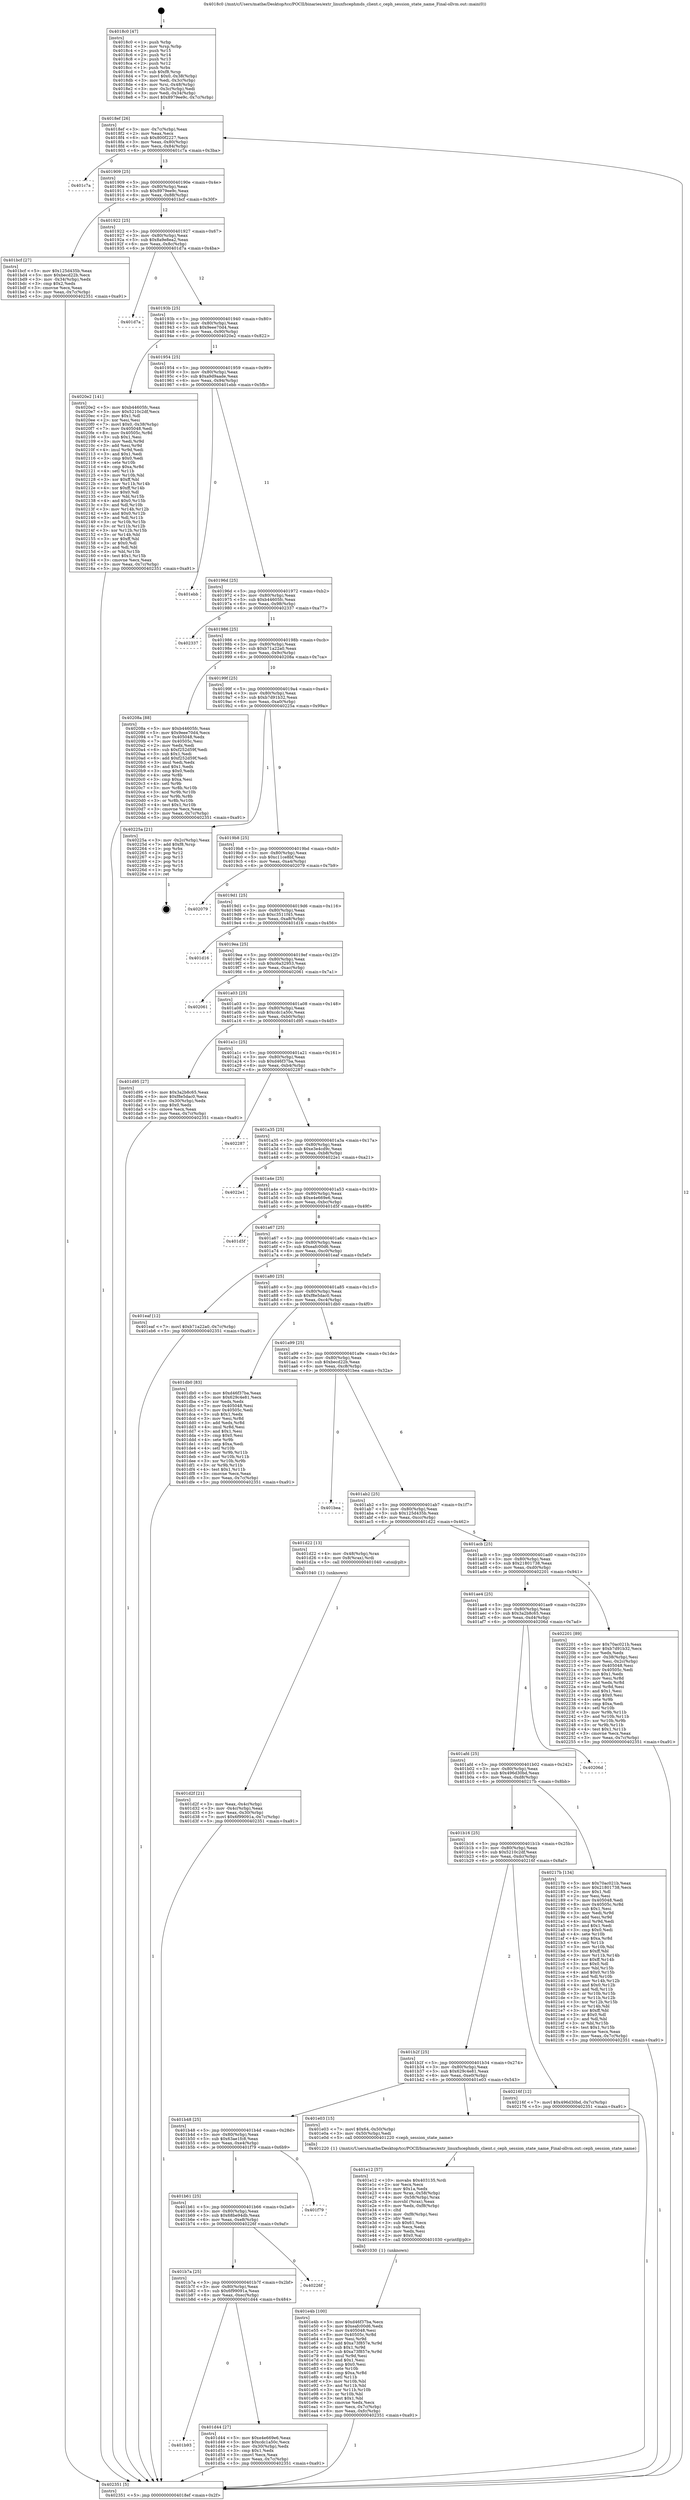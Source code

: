digraph "0x4018c0" {
  label = "0x4018c0 (/mnt/c/Users/mathe/Desktop/tcc/POCII/binaries/extr_linuxfscephmds_client.c_ceph_session_state_name_Final-ollvm.out::main(0))"
  labelloc = "t"
  node[shape=record]

  Entry [label="",width=0.3,height=0.3,shape=circle,fillcolor=black,style=filled]
  "0x4018ef" [label="{
     0x4018ef [26]\l
     | [instrs]\l
     &nbsp;&nbsp;0x4018ef \<+3\>: mov -0x7c(%rbp),%eax\l
     &nbsp;&nbsp;0x4018f2 \<+2\>: mov %eax,%ecx\l
     &nbsp;&nbsp;0x4018f4 \<+6\>: sub $0x800f2227,%ecx\l
     &nbsp;&nbsp;0x4018fa \<+3\>: mov %eax,-0x80(%rbp)\l
     &nbsp;&nbsp;0x4018fd \<+6\>: mov %ecx,-0x84(%rbp)\l
     &nbsp;&nbsp;0x401903 \<+6\>: je 0000000000401c7a \<main+0x3ba\>\l
  }"]
  "0x401c7a" [label="{
     0x401c7a\l
  }", style=dashed]
  "0x401909" [label="{
     0x401909 [25]\l
     | [instrs]\l
     &nbsp;&nbsp;0x401909 \<+5\>: jmp 000000000040190e \<main+0x4e\>\l
     &nbsp;&nbsp;0x40190e \<+3\>: mov -0x80(%rbp),%eax\l
     &nbsp;&nbsp;0x401911 \<+5\>: sub $0x8979ee9c,%eax\l
     &nbsp;&nbsp;0x401916 \<+6\>: mov %eax,-0x88(%rbp)\l
     &nbsp;&nbsp;0x40191c \<+6\>: je 0000000000401bcf \<main+0x30f\>\l
  }"]
  Exit [label="",width=0.3,height=0.3,shape=circle,fillcolor=black,style=filled,peripheries=2]
  "0x401bcf" [label="{
     0x401bcf [27]\l
     | [instrs]\l
     &nbsp;&nbsp;0x401bcf \<+5\>: mov $0x125d435b,%eax\l
     &nbsp;&nbsp;0x401bd4 \<+5\>: mov $0xbecd22b,%ecx\l
     &nbsp;&nbsp;0x401bd9 \<+3\>: mov -0x34(%rbp),%edx\l
     &nbsp;&nbsp;0x401bdc \<+3\>: cmp $0x2,%edx\l
     &nbsp;&nbsp;0x401bdf \<+3\>: cmovne %ecx,%eax\l
     &nbsp;&nbsp;0x401be2 \<+3\>: mov %eax,-0x7c(%rbp)\l
     &nbsp;&nbsp;0x401be5 \<+5\>: jmp 0000000000402351 \<main+0xa91\>\l
  }"]
  "0x401922" [label="{
     0x401922 [25]\l
     | [instrs]\l
     &nbsp;&nbsp;0x401922 \<+5\>: jmp 0000000000401927 \<main+0x67\>\l
     &nbsp;&nbsp;0x401927 \<+3\>: mov -0x80(%rbp),%eax\l
     &nbsp;&nbsp;0x40192a \<+5\>: sub $0x8a9e8ea2,%eax\l
     &nbsp;&nbsp;0x40192f \<+6\>: mov %eax,-0x8c(%rbp)\l
     &nbsp;&nbsp;0x401935 \<+6\>: je 0000000000401d7a \<main+0x4ba\>\l
  }"]
  "0x402351" [label="{
     0x402351 [5]\l
     | [instrs]\l
     &nbsp;&nbsp;0x402351 \<+5\>: jmp 00000000004018ef \<main+0x2f\>\l
  }"]
  "0x4018c0" [label="{
     0x4018c0 [47]\l
     | [instrs]\l
     &nbsp;&nbsp;0x4018c0 \<+1\>: push %rbp\l
     &nbsp;&nbsp;0x4018c1 \<+3\>: mov %rsp,%rbp\l
     &nbsp;&nbsp;0x4018c4 \<+2\>: push %r15\l
     &nbsp;&nbsp;0x4018c6 \<+2\>: push %r14\l
     &nbsp;&nbsp;0x4018c8 \<+2\>: push %r13\l
     &nbsp;&nbsp;0x4018ca \<+2\>: push %r12\l
     &nbsp;&nbsp;0x4018cc \<+1\>: push %rbx\l
     &nbsp;&nbsp;0x4018cd \<+7\>: sub $0xf8,%rsp\l
     &nbsp;&nbsp;0x4018d4 \<+7\>: movl $0x0,-0x38(%rbp)\l
     &nbsp;&nbsp;0x4018db \<+3\>: mov %edi,-0x3c(%rbp)\l
     &nbsp;&nbsp;0x4018de \<+4\>: mov %rsi,-0x48(%rbp)\l
     &nbsp;&nbsp;0x4018e2 \<+3\>: mov -0x3c(%rbp),%edi\l
     &nbsp;&nbsp;0x4018e5 \<+3\>: mov %edi,-0x34(%rbp)\l
     &nbsp;&nbsp;0x4018e8 \<+7\>: movl $0x8979ee9c,-0x7c(%rbp)\l
  }"]
  "0x401e4b" [label="{
     0x401e4b [100]\l
     | [instrs]\l
     &nbsp;&nbsp;0x401e4b \<+5\>: mov $0xd46f37ba,%ecx\l
     &nbsp;&nbsp;0x401e50 \<+5\>: mov $0xeafc00d6,%edx\l
     &nbsp;&nbsp;0x401e55 \<+7\>: mov 0x405048,%esi\l
     &nbsp;&nbsp;0x401e5c \<+8\>: mov 0x40505c,%r8d\l
     &nbsp;&nbsp;0x401e64 \<+3\>: mov %esi,%r9d\l
     &nbsp;&nbsp;0x401e67 \<+7\>: add $0xa73f857e,%r9d\l
     &nbsp;&nbsp;0x401e6e \<+4\>: sub $0x1,%r9d\l
     &nbsp;&nbsp;0x401e72 \<+7\>: sub $0xa73f857e,%r9d\l
     &nbsp;&nbsp;0x401e79 \<+4\>: imul %r9d,%esi\l
     &nbsp;&nbsp;0x401e7d \<+3\>: and $0x1,%esi\l
     &nbsp;&nbsp;0x401e80 \<+3\>: cmp $0x0,%esi\l
     &nbsp;&nbsp;0x401e83 \<+4\>: sete %r10b\l
     &nbsp;&nbsp;0x401e87 \<+4\>: cmp $0xa,%r8d\l
     &nbsp;&nbsp;0x401e8b \<+4\>: setl %r11b\l
     &nbsp;&nbsp;0x401e8f \<+3\>: mov %r10b,%bl\l
     &nbsp;&nbsp;0x401e92 \<+3\>: and %r11b,%bl\l
     &nbsp;&nbsp;0x401e95 \<+3\>: xor %r11b,%r10b\l
     &nbsp;&nbsp;0x401e98 \<+3\>: or %r10b,%bl\l
     &nbsp;&nbsp;0x401e9b \<+3\>: test $0x1,%bl\l
     &nbsp;&nbsp;0x401e9e \<+3\>: cmovne %edx,%ecx\l
     &nbsp;&nbsp;0x401ea1 \<+3\>: mov %ecx,-0x7c(%rbp)\l
     &nbsp;&nbsp;0x401ea4 \<+6\>: mov %eax,-0xfc(%rbp)\l
     &nbsp;&nbsp;0x401eaa \<+5\>: jmp 0000000000402351 \<main+0xa91\>\l
  }"]
  "0x401d7a" [label="{
     0x401d7a\l
  }", style=dashed]
  "0x40193b" [label="{
     0x40193b [25]\l
     | [instrs]\l
     &nbsp;&nbsp;0x40193b \<+5\>: jmp 0000000000401940 \<main+0x80\>\l
     &nbsp;&nbsp;0x401940 \<+3\>: mov -0x80(%rbp),%eax\l
     &nbsp;&nbsp;0x401943 \<+5\>: sub $0x9eee70d4,%eax\l
     &nbsp;&nbsp;0x401948 \<+6\>: mov %eax,-0x90(%rbp)\l
     &nbsp;&nbsp;0x40194e \<+6\>: je 00000000004020e2 \<main+0x822\>\l
  }"]
  "0x401e12" [label="{
     0x401e12 [57]\l
     | [instrs]\l
     &nbsp;&nbsp;0x401e12 \<+10\>: movabs $0x403135,%rdi\l
     &nbsp;&nbsp;0x401e1c \<+2\>: xor %ecx,%ecx\l
     &nbsp;&nbsp;0x401e1e \<+5\>: mov $0x1a,%edx\l
     &nbsp;&nbsp;0x401e23 \<+4\>: mov %rax,-0x58(%rbp)\l
     &nbsp;&nbsp;0x401e27 \<+4\>: mov -0x58(%rbp),%rax\l
     &nbsp;&nbsp;0x401e2b \<+3\>: movsbl (%rax),%eax\l
     &nbsp;&nbsp;0x401e2e \<+6\>: mov %edx,-0xf8(%rbp)\l
     &nbsp;&nbsp;0x401e34 \<+1\>: cltd\l
     &nbsp;&nbsp;0x401e35 \<+6\>: mov -0xf8(%rbp),%esi\l
     &nbsp;&nbsp;0x401e3b \<+2\>: idiv %esi\l
     &nbsp;&nbsp;0x401e3d \<+3\>: sub $0x61,%ecx\l
     &nbsp;&nbsp;0x401e40 \<+2\>: sub %ecx,%edx\l
     &nbsp;&nbsp;0x401e42 \<+2\>: mov %edx,%esi\l
     &nbsp;&nbsp;0x401e44 \<+2\>: mov $0x0,%al\l
     &nbsp;&nbsp;0x401e46 \<+5\>: call 0000000000401030 \<printf@plt\>\l
     | [calls]\l
     &nbsp;&nbsp;0x401030 \{1\} (unknown)\l
  }"]
  "0x4020e2" [label="{
     0x4020e2 [141]\l
     | [instrs]\l
     &nbsp;&nbsp;0x4020e2 \<+5\>: mov $0xb44605fc,%eax\l
     &nbsp;&nbsp;0x4020e7 \<+5\>: mov $0x5210c2df,%ecx\l
     &nbsp;&nbsp;0x4020ec \<+2\>: mov $0x1,%dl\l
     &nbsp;&nbsp;0x4020ee \<+2\>: xor %esi,%esi\l
     &nbsp;&nbsp;0x4020f0 \<+7\>: movl $0x0,-0x38(%rbp)\l
     &nbsp;&nbsp;0x4020f7 \<+7\>: mov 0x405048,%edi\l
     &nbsp;&nbsp;0x4020fe \<+8\>: mov 0x40505c,%r8d\l
     &nbsp;&nbsp;0x402106 \<+3\>: sub $0x1,%esi\l
     &nbsp;&nbsp;0x402109 \<+3\>: mov %edi,%r9d\l
     &nbsp;&nbsp;0x40210c \<+3\>: add %esi,%r9d\l
     &nbsp;&nbsp;0x40210f \<+4\>: imul %r9d,%edi\l
     &nbsp;&nbsp;0x402113 \<+3\>: and $0x1,%edi\l
     &nbsp;&nbsp;0x402116 \<+3\>: cmp $0x0,%edi\l
     &nbsp;&nbsp;0x402119 \<+4\>: sete %r10b\l
     &nbsp;&nbsp;0x40211d \<+4\>: cmp $0xa,%r8d\l
     &nbsp;&nbsp;0x402121 \<+4\>: setl %r11b\l
     &nbsp;&nbsp;0x402125 \<+3\>: mov %r10b,%bl\l
     &nbsp;&nbsp;0x402128 \<+3\>: xor $0xff,%bl\l
     &nbsp;&nbsp;0x40212b \<+3\>: mov %r11b,%r14b\l
     &nbsp;&nbsp;0x40212e \<+4\>: xor $0xff,%r14b\l
     &nbsp;&nbsp;0x402132 \<+3\>: xor $0x0,%dl\l
     &nbsp;&nbsp;0x402135 \<+3\>: mov %bl,%r15b\l
     &nbsp;&nbsp;0x402138 \<+4\>: and $0x0,%r15b\l
     &nbsp;&nbsp;0x40213c \<+3\>: and %dl,%r10b\l
     &nbsp;&nbsp;0x40213f \<+3\>: mov %r14b,%r12b\l
     &nbsp;&nbsp;0x402142 \<+4\>: and $0x0,%r12b\l
     &nbsp;&nbsp;0x402146 \<+3\>: and %dl,%r11b\l
     &nbsp;&nbsp;0x402149 \<+3\>: or %r10b,%r15b\l
     &nbsp;&nbsp;0x40214c \<+3\>: or %r11b,%r12b\l
     &nbsp;&nbsp;0x40214f \<+3\>: xor %r12b,%r15b\l
     &nbsp;&nbsp;0x402152 \<+3\>: or %r14b,%bl\l
     &nbsp;&nbsp;0x402155 \<+3\>: xor $0xff,%bl\l
     &nbsp;&nbsp;0x402158 \<+3\>: or $0x0,%dl\l
     &nbsp;&nbsp;0x40215b \<+2\>: and %dl,%bl\l
     &nbsp;&nbsp;0x40215d \<+3\>: or %bl,%r15b\l
     &nbsp;&nbsp;0x402160 \<+4\>: test $0x1,%r15b\l
     &nbsp;&nbsp;0x402164 \<+3\>: cmovne %ecx,%eax\l
     &nbsp;&nbsp;0x402167 \<+3\>: mov %eax,-0x7c(%rbp)\l
     &nbsp;&nbsp;0x40216a \<+5\>: jmp 0000000000402351 \<main+0xa91\>\l
  }"]
  "0x401954" [label="{
     0x401954 [25]\l
     | [instrs]\l
     &nbsp;&nbsp;0x401954 \<+5\>: jmp 0000000000401959 \<main+0x99\>\l
     &nbsp;&nbsp;0x401959 \<+3\>: mov -0x80(%rbp),%eax\l
     &nbsp;&nbsp;0x40195c \<+5\>: sub $0xa9d9aade,%eax\l
     &nbsp;&nbsp;0x401961 \<+6\>: mov %eax,-0x94(%rbp)\l
     &nbsp;&nbsp;0x401967 \<+6\>: je 0000000000401ebb \<main+0x5fb\>\l
  }"]
  "0x401b93" [label="{
     0x401b93\l
  }", style=dashed]
  "0x401ebb" [label="{
     0x401ebb\l
  }", style=dashed]
  "0x40196d" [label="{
     0x40196d [25]\l
     | [instrs]\l
     &nbsp;&nbsp;0x40196d \<+5\>: jmp 0000000000401972 \<main+0xb2\>\l
     &nbsp;&nbsp;0x401972 \<+3\>: mov -0x80(%rbp),%eax\l
     &nbsp;&nbsp;0x401975 \<+5\>: sub $0xb44605fc,%eax\l
     &nbsp;&nbsp;0x40197a \<+6\>: mov %eax,-0x98(%rbp)\l
     &nbsp;&nbsp;0x401980 \<+6\>: je 0000000000402337 \<main+0xa77\>\l
  }"]
  "0x401d44" [label="{
     0x401d44 [27]\l
     | [instrs]\l
     &nbsp;&nbsp;0x401d44 \<+5\>: mov $0xe4e669e6,%eax\l
     &nbsp;&nbsp;0x401d49 \<+5\>: mov $0xcdc1a50c,%ecx\l
     &nbsp;&nbsp;0x401d4e \<+3\>: mov -0x30(%rbp),%edx\l
     &nbsp;&nbsp;0x401d51 \<+3\>: cmp $0x1,%edx\l
     &nbsp;&nbsp;0x401d54 \<+3\>: cmovl %ecx,%eax\l
     &nbsp;&nbsp;0x401d57 \<+3\>: mov %eax,-0x7c(%rbp)\l
     &nbsp;&nbsp;0x401d5a \<+5\>: jmp 0000000000402351 \<main+0xa91\>\l
  }"]
  "0x402337" [label="{
     0x402337\l
  }", style=dashed]
  "0x401986" [label="{
     0x401986 [25]\l
     | [instrs]\l
     &nbsp;&nbsp;0x401986 \<+5\>: jmp 000000000040198b \<main+0xcb\>\l
     &nbsp;&nbsp;0x40198b \<+3\>: mov -0x80(%rbp),%eax\l
     &nbsp;&nbsp;0x40198e \<+5\>: sub $0xb71a22a0,%eax\l
     &nbsp;&nbsp;0x401993 \<+6\>: mov %eax,-0x9c(%rbp)\l
     &nbsp;&nbsp;0x401999 \<+6\>: je 000000000040208a \<main+0x7ca\>\l
  }"]
  "0x401b7a" [label="{
     0x401b7a [25]\l
     | [instrs]\l
     &nbsp;&nbsp;0x401b7a \<+5\>: jmp 0000000000401b7f \<main+0x2bf\>\l
     &nbsp;&nbsp;0x401b7f \<+3\>: mov -0x80(%rbp),%eax\l
     &nbsp;&nbsp;0x401b82 \<+5\>: sub $0x6f99091a,%eax\l
     &nbsp;&nbsp;0x401b87 \<+6\>: mov %eax,-0xec(%rbp)\l
     &nbsp;&nbsp;0x401b8d \<+6\>: je 0000000000401d44 \<main+0x484\>\l
  }"]
  "0x40208a" [label="{
     0x40208a [88]\l
     | [instrs]\l
     &nbsp;&nbsp;0x40208a \<+5\>: mov $0xb44605fc,%eax\l
     &nbsp;&nbsp;0x40208f \<+5\>: mov $0x9eee70d4,%ecx\l
     &nbsp;&nbsp;0x402094 \<+7\>: mov 0x405048,%edx\l
     &nbsp;&nbsp;0x40209b \<+7\>: mov 0x40505c,%esi\l
     &nbsp;&nbsp;0x4020a2 \<+2\>: mov %edx,%edi\l
     &nbsp;&nbsp;0x4020a4 \<+6\>: sub $0xf252d59f,%edi\l
     &nbsp;&nbsp;0x4020aa \<+3\>: sub $0x1,%edi\l
     &nbsp;&nbsp;0x4020ad \<+6\>: add $0xf252d59f,%edi\l
     &nbsp;&nbsp;0x4020b3 \<+3\>: imul %edi,%edx\l
     &nbsp;&nbsp;0x4020b6 \<+3\>: and $0x1,%edx\l
     &nbsp;&nbsp;0x4020b9 \<+3\>: cmp $0x0,%edx\l
     &nbsp;&nbsp;0x4020bc \<+4\>: sete %r8b\l
     &nbsp;&nbsp;0x4020c0 \<+3\>: cmp $0xa,%esi\l
     &nbsp;&nbsp;0x4020c3 \<+4\>: setl %r9b\l
     &nbsp;&nbsp;0x4020c7 \<+3\>: mov %r8b,%r10b\l
     &nbsp;&nbsp;0x4020ca \<+3\>: and %r9b,%r10b\l
     &nbsp;&nbsp;0x4020cd \<+3\>: xor %r9b,%r8b\l
     &nbsp;&nbsp;0x4020d0 \<+3\>: or %r8b,%r10b\l
     &nbsp;&nbsp;0x4020d3 \<+4\>: test $0x1,%r10b\l
     &nbsp;&nbsp;0x4020d7 \<+3\>: cmovne %ecx,%eax\l
     &nbsp;&nbsp;0x4020da \<+3\>: mov %eax,-0x7c(%rbp)\l
     &nbsp;&nbsp;0x4020dd \<+5\>: jmp 0000000000402351 \<main+0xa91\>\l
  }"]
  "0x40199f" [label="{
     0x40199f [25]\l
     | [instrs]\l
     &nbsp;&nbsp;0x40199f \<+5\>: jmp 00000000004019a4 \<main+0xe4\>\l
     &nbsp;&nbsp;0x4019a4 \<+3\>: mov -0x80(%rbp),%eax\l
     &nbsp;&nbsp;0x4019a7 \<+5\>: sub $0xb7d91b32,%eax\l
     &nbsp;&nbsp;0x4019ac \<+6\>: mov %eax,-0xa0(%rbp)\l
     &nbsp;&nbsp;0x4019b2 \<+6\>: je 000000000040225a \<main+0x99a\>\l
  }"]
  "0x40226f" [label="{
     0x40226f\l
  }", style=dashed]
  "0x40225a" [label="{
     0x40225a [21]\l
     | [instrs]\l
     &nbsp;&nbsp;0x40225a \<+3\>: mov -0x2c(%rbp),%eax\l
     &nbsp;&nbsp;0x40225d \<+7\>: add $0xf8,%rsp\l
     &nbsp;&nbsp;0x402264 \<+1\>: pop %rbx\l
     &nbsp;&nbsp;0x402265 \<+2\>: pop %r12\l
     &nbsp;&nbsp;0x402267 \<+2\>: pop %r13\l
     &nbsp;&nbsp;0x402269 \<+2\>: pop %r14\l
     &nbsp;&nbsp;0x40226b \<+2\>: pop %r15\l
     &nbsp;&nbsp;0x40226d \<+1\>: pop %rbp\l
     &nbsp;&nbsp;0x40226e \<+1\>: ret\l
  }"]
  "0x4019b8" [label="{
     0x4019b8 [25]\l
     | [instrs]\l
     &nbsp;&nbsp;0x4019b8 \<+5\>: jmp 00000000004019bd \<main+0xfd\>\l
     &nbsp;&nbsp;0x4019bd \<+3\>: mov -0x80(%rbp),%eax\l
     &nbsp;&nbsp;0x4019c0 \<+5\>: sub $0xc11ce8bf,%eax\l
     &nbsp;&nbsp;0x4019c5 \<+6\>: mov %eax,-0xa4(%rbp)\l
     &nbsp;&nbsp;0x4019cb \<+6\>: je 0000000000402079 \<main+0x7b9\>\l
  }"]
  "0x401b61" [label="{
     0x401b61 [25]\l
     | [instrs]\l
     &nbsp;&nbsp;0x401b61 \<+5\>: jmp 0000000000401b66 \<main+0x2a6\>\l
     &nbsp;&nbsp;0x401b66 \<+3\>: mov -0x80(%rbp),%eax\l
     &nbsp;&nbsp;0x401b69 \<+5\>: sub $0x68be94db,%eax\l
     &nbsp;&nbsp;0x401b6e \<+6\>: mov %eax,-0xe8(%rbp)\l
     &nbsp;&nbsp;0x401b74 \<+6\>: je 000000000040226f \<main+0x9af\>\l
  }"]
  "0x402079" [label="{
     0x402079\l
  }", style=dashed]
  "0x4019d1" [label="{
     0x4019d1 [25]\l
     | [instrs]\l
     &nbsp;&nbsp;0x4019d1 \<+5\>: jmp 00000000004019d6 \<main+0x116\>\l
     &nbsp;&nbsp;0x4019d6 \<+3\>: mov -0x80(%rbp),%eax\l
     &nbsp;&nbsp;0x4019d9 \<+5\>: sub $0xc3511f45,%eax\l
     &nbsp;&nbsp;0x4019de \<+6\>: mov %eax,-0xa8(%rbp)\l
     &nbsp;&nbsp;0x4019e4 \<+6\>: je 0000000000401d16 \<main+0x456\>\l
  }"]
  "0x401f79" [label="{
     0x401f79\l
  }", style=dashed]
  "0x401d16" [label="{
     0x401d16\l
  }", style=dashed]
  "0x4019ea" [label="{
     0x4019ea [25]\l
     | [instrs]\l
     &nbsp;&nbsp;0x4019ea \<+5\>: jmp 00000000004019ef \<main+0x12f\>\l
     &nbsp;&nbsp;0x4019ef \<+3\>: mov -0x80(%rbp),%eax\l
     &nbsp;&nbsp;0x4019f2 \<+5\>: sub $0xc6a32953,%eax\l
     &nbsp;&nbsp;0x4019f7 \<+6\>: mov %eax,-0xac(%rbp)\l
     &nbsp;&nbsp;0x4019fd \<+6\>: je 0000000000402061 \<main+0x7a1\>\l
  }"]
  "0x401b48" [label="{
     0x401b48 [25]\l
     | [instrs]\l
     &nbsp;&nbsp;0x401b48 \<+5\>: jmp 0000000000401b4d \<main+0x28d\>\l
     &nbsp;&nbsp;0x401b4d \<+3\>: mov -0x80(%rbp),%eax\l
     &nbsp;&nbsp;0x401b50 \<+5\>: sub $0x63ae1fc8,%eax\l
     &nbsp;&nbsp;0x401b55 \<+6\>: mov %eax,-0xe4(%rbp)\l
     &nbsp;&nbsp;0x401b5b \<+6\>: je 0000000000401f79 \<main+0x6b9\>\l
  }"]
  "0x402061" [label="{
     0x402061\l
  }", style=dashed]
  "0x401a03" [label="{
     0x401a03 [25]\l
     | [instrs]\l
     &nbsp;&nbsp;0x401a03 \<+5\>: jmp 0000000000401a08 \<main+0x148\>\l
     &nbsp;&nbsp;0x401a08 \<+3\>: mov -0x80(%rbp),%eax\l
     &nbsp;&nbsp;0x401a0b \<+5\>: sub $0xcdc1a50c,%eax\l
     &nbsp;&nbsp;0x401a10 \<+6\>: mov %eax,-0xb0(%rbp)\l
     &nbsp;&nbsp;0x401a16 \<+6\>: je 0000000000401d95 \<main+0x4d5\>\l
  }"]
  "0x401e03" [label="{
     0x401e03 [15]\l
     | [instrs]\l
     &nbsp;&nbsp;0x401e03 \<+7\>: movl $0x64,-0x50(%rbp)\l
     &nbsp;&nbsp;0x401e0a \<+3\>: mov -0x50(%rbp),%edi\l
     &nbsp;&nbsp;0x401e0d \<+5\>: call 0000000000401220 \<ceph_session_state_name\>\l
     | [calls]\l
     &nbsp;&nbsp;0x401220 \{1\} (/mnt/c/Users/mathe/Desktop/tcc/POCII/binaries/extr_linuxfscephmds_client.c_ceph_session_state_name_Final-ollvm.out::ceph_session_state_name)\l
  }"]
  "0x401d95" [label="{
     0x401d95 [27]\l
     | [instrs]\l
     &nbsp;&nbsp;0x401d95 \<+5\>: mov $0x3a2b8c65,%eax\l
     &nbsp;&nbsp;0x401d9a \<+5\>: mov $0xf8e5dac0,%ecx\l
     &nbsp;&nbsp;0x401d9f \<+3\>: mov -0x30(%rbp),%edx\l
     &nbsp;&nbsp;0x401da2 \<+3\>: cmp $0x0,%edx\l
     &nbsp;&nbsp;0x401da5 \<+3\>: cmove %ecx,%eax\l
     &nbsp;&nbsp;0x401da8 \<+3\>: mov %eax,-0x7c(%rbp)\l
     &nbsp;&nbsp;0x401dab \<+5\>: jmp 0000000000402351 \<main+0xa91\>\l
  }"]
  "0x401a1c" [label="{
     0x401a1c [25]\l
     | [instrs]\l
     &nbsp;&nbsp;0x401a1c \<+5\>: jmp 0000000000401a21 \<main+0x161\>\l
     &nbsp;&nbsp;0x401a21 \<+3\>: mov -0x80(%rbp),%eax\l
     &nbsp;&nbsp;0x401a24 \<+5\>: sub $0xd46f37ba,%eax\l
     &nbsp;&nbsp;0x401a29 \<+6\>: mov %eax,-0xb4(%rbp)\l
     &nbsp;&nbsp;0x401a2f \<+6\>: je 0000000000402287 \<main+0x9c7\>\l
  }"]
  "0x401b2f" [label="{
     0x401b2f [25]\l
     | [instrs]\l
     &nbsp;&nbsp;0x401b2f \<+5\>: jmp 0000000000401b34 \<main+0x274\>\l
     &nbsp;&nbsp;0x401b34 \<+3\>: mov -0x80(%rbp),%eax\l
     &nbsp;&nbsp;0x401b37 \<+5\>: sub $0x629c4e81,%eax\l
     &nbsp;&nbsp;0x401b3c \<+6\>: mov %eax,-0xe0(%rbp)\l
     &nbsp;&nbsp;0x401b42 \<+6\>: je 0000000000401e03 \<main+0x543\>\l
  }"]
  "0x402287" [label="{
     0x402287\l
  }", style=dashed]
  "0x401a35" [label="{
     0x401a35 [25]\l
     | [instrs]\l
     &nbsp;&nbsp;0x401a35 \<+5\>: jmp 0000000000401a3a \<main+0x17a\>\l
     &nbsp;&nbsp;0x401a3a \<+3\>: mov -0x80(%rbp),%eax\l
     &nbsp;&nbsp;0x401a3d \<+5\>: sub $0xe3e4cd9c,%eax\l
     &nbsp;&nbsp;0x401a42 \<+6\>: mov %eax,-0xb8(%rbp)\l
     &nbsp;&nbsp;0x401a48 \<+6\>: je 00000000004022e1 \<main+0xa21\>\l
  }"]
  "0x40216f" [label="{
     0x40216f [12]\l
     | [instrs]\l
     &nbsp;&nbsp;0x40216f \<+7\>: movl $0x496d30bd,-0x7c(%rbp)\l
     &nbsp;&nbsp;0x402176 \<+5\>: jmp 0000000000402351 \<main+0xa91\>\l
  }"]
  "0x4022e1" [label="{
     0x4022e1\l
  }", style=dashed]
  "0x401a4e" [label="{
     0x401a4e [25]\l
     | [instrs]\l
     &nbsp;&nbsp;0x401a4e \<+5\>: jmp 0000000000401a53 \<main+0x193\>\l
     &nbsp;&nbsp;0x401a53 \<+3\>: mov -0x80(%rbp),%eax\l
     &nbsp;&nbsp;0x401a56 \<+5\>: sub $0xe4e669e6,%eax\l
     &nbsp;&nbsp;0x401a5b \<+6\>: mov %eax,-0xbc(%rbp)\l
     &nbsp;&nbsp;0x401a61 \<+6\>: je 0000000000401d5f \<main+0x49f\>\l
  }"]
  "0x401b16" [label="{
     0x401b16 [25]\l
     | [instrs]\l
     &nbsp;&nbsp;0x401b16 \<+5\>: jmp 0000000000401b1b \<main+0x25b\>\l
     &nbsp;&nbsp;0x401b1b \<+3\>: mov -0x80(%rbp),%eax\l
     &nbsp;&nbsp;0x401b1e \<+5\>: sub $0x5210c2df,%eax\l
     &nbsp;&nbsp;0x401b23 \<+6\>: mov %eax,-0xdc(%rbp)\l
     &nbsp;&nbsp;0x401b29 \<+6\>: je 000000000040216f \<main+0x8af\>\l
  }"]
  "0x401d5f" [label="{
     0x401d5f\l
  }", style=dashed]
  "0x401a67" [label="{
     0x401a67 [25]\l
     | [instrs]\l
     &nbsp;&nbsp;0x401a67 \<+5\>: jmp 0000000000401a6c \<main+0x1ac\>\l
     &nbsp;&nbsp;0x401a6c \<+3\>: mov -0x80(%rbp),%eax\l
     &nbsp;&nbsp;0x401a6f \<+5\>: sub $0xeafc00d6,%eax\l
     &nbsp;&nbsp;0x401a74 \<+6\>: mov %eax,-0xc0(%rbp)\l
     &nbsp;&nbsp;0x401a7a \<+6\>: je 0000000000401eaf \<main+0x5ef\>\l
  }"]
  "0x40217b" [label="{
     0x40217b [134]\l
     | [instrs]\l
     &nbsp;&nbsp;0x40217b \<+5\>: mov $0x70ac021b,%eax\l
     &nbsp;&nbsp;0x402180 \<+5\>: mov $0x21801738,%ecx\l
     &nbsp;&nbsp;0x402185 \<+2\>: mov $0x1,%dl\l
     &nbsp;&nbsp;0x402187 \<+2\>: xor %esi,%esi\l
     &nbsp;&nbsp;0x402189 \<+7\>: mov 0x405048,%edi\l
     &nbsp;&nbsp;0x402190 \<+8\>: mov 0x40505c,%r8d\l
     &nbsp;&nbsp;0x402198 \<+3\>: sub $0x1,%esi\l
     &nbsp;&nbsp;0x40219b \<+3\>: mov %edi,%r9d\l
     &nbsp;&nbsp;0x40219e \<+3\>: add %esi,%r9d\l
     &nbsp;&nbsp;0x4021a1 \<+4\>: imul %r9d,%edi\l
     &nbsp;&nbsp;0x4021a5 \<+3\>: and $0x1,%edi\l
     &nbsp;&nbsp;0x4021a8 \<+3\>: cmp $0x0,%edi\l
     &nbsp;&nbsp;0x4021ab \<+4\>: sete %r10b\l
     &nbsp;&nbsp;0x4021af \<+4\>: cmp $0xa,%r8d\l
     &nbsp;&nbsp;0x4021b3 \<+4\>: setl %r11b\l
     &nbsp;&nbsp;0x4021b7 \<+3\>: mov %r10b,%bl\l
     &nbsp;&nbsp;0x4021ba \<+3\>: xor $0xff,%bl\l
     &nbsp;&nbsp;0x4021bd \<+3\>: mov %r11b,%r14b\l
     &nbsp;&nbsp;0x4021c0 \<+4\>: xor $0xff,%r14b\l
     &nbsp;&nbsp;0x4021c4 \<+3\>: xor $0x0,%dl\l
     &nbsp;&nbsp;0x4021c7 \<+3\>: mov %bl,%r15b\l
     &nbsp;&nbsp;0x4021ca \<+4\>: and $0x0,%r15b\l
     &nbsp;&nbsp;0x4021ce \<+3\>: and %dl,%r10b\l
     &nbsp;&nbsp;0x4021d1 \<+3\>: mov %r14b,%r12b\l
     &nbsp;&nbsp;0x4021d4 \<+4\>: and $0x0,%r12b\l
     &nbsp;&nbsp;0x4021d8 \<+3\>: and %dl,%r11b\l
     &nbsp;&nbsp;0x4021db \<+3\>: or %r10b,%r15b\l
     &nbsp;&nbsp;0x4021de \<+3\>: or %r11b,%r12b\l
     &nbsp;&nbsp;0x4021e1 \<+3\>: xor %r12b,%r15b\l
     &nbsp;&nbsp;0x4021e4 \<+3\>: or %r14b,%bl\l
     &nbsp;&nbsp;0x4021e7 \<+3\>: xor $0xff,%bl\l
     &nbsp;&nbsp;0x4021ea \<+3\>: or $0x0,%dl\l
     &nbsp;&nbsp;0x4021ed \<+2\>: and %dl,%bl\l
     &nbsp;&nbsp;0x4021ef \<+3\>: or %bl,%r15b\l
     &nbsp;&nbsp;0x4021f2 \<+4\>: test $0x1,%r15b\l
     &nbsp;&nbsp;0x4021f6 \<+3\>: cmovne %ecx,%eax\l
     &nbsp;&nbsp;0x4021f9 \<+3\>: mov %eax,-0x7c(%rbp)\l
     &nbsp;&nbsp;0x4021fc \<+5\>: jmp 0000000000402351 \<main+0xa91\>\l
  }"]
  "0x401eaf" [label="{
     0x401eaf [12]\l
     | [instrs]\l
     &nbsp;&nbsp;0x401eaf \<+7\>: movl $0xb71a22a0,-0x7c(%rbp)\l
     &nbsp;&nbsp;0x401eb6 \<+5\>: jmp 0000000000402351 \<main+0xa91\>\l
  }"]
  "0x401a80" [label="{
     0x401a80 [25]\l
     | [instrs]\l
     &nbsp;&nbsp;0x401a80 \<+5\>: jmp 0000000000401a85 \<main+0x1c5\>\l
     &nbsp;&nbsp;0x401a85 \<+3\>: mov -0x80(%rbp),%eax\l
     &nbsp;&nbsp;0x401a88 \<+5\>: sub $0xf8e5dac0,%eax\l
     &nbsp;&nbsp;0x401a8d \<+6\>: mov %eax,-0xc4(%rbp)\l
     &nbsp;&nbsp;0x401a93 \<+6\>: je 0000000000401db0 \<main+0x4f0\>\l
  }"]
  "0x401afd" [label="{
     0x401afd [25]\l
     | [instrs]\l
     &nbsp;&nbsp;0x401afd \<+5\>: jmp 0000000000401b02 \<main+0x242\>\l
     &nbsp;&nbsp;0x401b02 \<+3\>: mov -0x80(%rbp),%eax\l
     &nbsp;&nbsp;0x401b05 \<+5\>: sub $0x496d30bd,%eax\l
     &nbsp;&nbsp;0x401b0a \<+6\>: mov %eax,-0xd8(%rbp)\l
     &nbsp;&nbsp;0x401b10 \<+6\>: je 000000000040217b \<main+0x8bb\>\l
  }"]
  "0x401db0" [label="{
     0x401db0 [83]\l
     | [instrs]\l
     &nbsp;&nbsp;0x401db0 \<+5\>: mov $0xd46f37ba,%eax\l
     &nbsp;&nbsp;0x401db5 \<+5\>: mov $0x629c4e81,%ecx\l
     &nbsp;&nbsp;0x401dba \<+2\>: xor %edx,%edx\l
     &nbsp;&nbsp;0x401dbc \<+7\>: mov 0x405048,%esi\l
     &nbsp;&nbsp;0x401dc3 \<+7\>: mov 0x40505c,%edi\l
     &nbsp;&nbsp;0x401dca \<+3\>: sub $0x1,%edx\l
     &nbsp;&nbsp;0x401dcd \<+3\>: mov %esi,%r8d\l
     &nbsp;&nbsp;0x401dd0 \<+3\>: add %edx,%r8d\l
     &nbsp;&nbsp;0x401dd3 \<+4\>: imul %r8d,%esi\l
     &nbsp;&nbsp;0x401dd7 \<+3\>: and $0x1,%esi\l
     &nbsp;&nbsp;0x401dda \<+3\>: cmp $0x0,%esi\l
     &nbsp;&nbsp;0x401ddd \<+4\>: sete %r9b\l
     &nbsp;&nbsp;0x401de1 \<+3\>: cmp $0xa,%edi\l
     &nbsp;&nbsp;0x401de4 \<+4\>: setl %r10b\l
     &nbsp;&nbsp;0x401de8 \<+3\>: mov %r9b,%r11b\l
     &nbsp;&nbsp;0x401deb \<+3\>: and %r10b,%r11b\l
     &nbsp;&nbsp;0x401dee \<+3\>: xor %r10b,%r9b\l
     &nbsp;&nbsp;0x401df1 \<+3\>: or %r9b,%r11b\l
     &nbsp;&nbsp;0x401df4 \<+4\>: test $0x1,%r11b\l
     &nbsp;&nbsp;0x401df8 \<+3\>: cmovne %ecx,%eax\l
     &nbsp;&nbsp;0x401dfb \<+3\>: mov %eax,-0x7c(%rbp)\l
     &nbsp;&nbsp;0x401dfe \<+5\>: jmp 0000000000402351 \<main+0xa91\>\l
  }"]
  "0x401a99" [label="{
     0x401a99 [25]\l
     | [instrs]\l
     &nbsp;&nbsp;0x401a99 \<+5\>: jmp 0000000000401a9e \<main+0x1de\>\l
     &nbsp;&nbsp;0x401a9e \<+3\>: mov -0x80(%rbp),%eax\l
     &nbsp;&nbsp;0x401aa1 \<+5\>: sub $0xbecd22b,%eax\l
     &nbsp;&nbsp;0x401aa6 \<+6\>: mov %eax,-0xc8(%rbp)\l
     &nbsp;&nbsp;0x401aac \<+6\>: je 0000000000401bea \<main+0x32a\>\l
  }"]
  "0x40206d" [label="{
     0x40206d\l
  }", style=dashed]
  "0x401bea" [label="{
     0x401bea\l
  }", style=dashed]
  "0x401ab2" [label="{
     0x401ab2 [25]\l
     | [instrs]\l
     &nbsp;&nbsp;0x401ab2 \<+5\>: jmp 0000000000401ab7 \<main+0x1f7\>\l
     &nbsp;&nbsp;0x401ab7 \<+3\>: mov -0x80(%rbp),%eax\l
     &nbsp;&nbsp;0x401aba \<+5\>: sub $0x125d435b,%eax\l
     &nbsp;&nbsp;0x401abf \<+6\>: mov %eax,-0xcc(%rbp)\l
     &nbsp;&nbsp;0x401ac5 \<+6\>: je 0000000000401d22 \<main+0x462\>\l
  }"]
  "0x401ae4" [label="{
     0x401ae4 [25]\l
     | [instrs]\l
     &nbsp;&nbsp;0x401ae4 \<+5\>: jmp 0000000000401ae9 \<main+0x229\>\l
     &nbsp;&nbsp;0x401ae9 \<+3\>: mov -0x80(%rbp),%eax\l
     &nbsp;&nbsp;0x401aec \<+5\>: sub $0x3a2b8c65,%eax\l
     &nbsp;&nbsp;0x401af1 \<+6\>: mov %eax,-0xd4(%rbp)\l
     &nbsp;&nbsp;0x401af7 \<+6\>: je 000000000040206d \<main+0x7ad\>\l
  }"]
  "0x401d22" [label="{
     0x401d22 [13]\l
     | [instrs]\l
     &nbsp;&nbsp;0x401d22 \<+4\>: mov -0x48(%rbp),%rax\l
     &nbsp;&nbsp;0x401d26 \<+4\>: mov 0x8(%rax),%rdi\l
     &nbsp;&nbsp;0x401d2a \<+5\>: call 0000000000401040 \<atoi@plt\>\l
     | [calls]\l
     &nbsp;&nbsp;0x401040 \{1\} (unknown)\l
  }"]
  "0x401acb" [label="{
     0x401acb [25]\l
     | [instrs]\l
     &nbsp;&nbsp;0x401acb \<+5\>: jmp 0000000000401ad0 \<main+0x210\>\l
     &nbsp;&nbsp;0x401ad0 \<+3\>: mov -0x80(%rbp),%eax\l
     &nbsp;&nbsp;0x401ad3 \<+5\>: sub $0x21801738,%eax\l
     &nbsp;&nbsp;0x401ad8 \<+6\>: mov %eax,-0xd0(%rbp)\l
     &nbsp;&nbsp;0x401ade \<+6\>: je 0000000000402201 \<main+0x941\>\l
  }"]
  "0x401d2f" [label="{
     0x401d2f [21]\l
     | [instrs]\l
     &nbsp;&nbsp;0x401d2f \<+3\>: mov %eax,-0x4c(%rbp)\l
     &nbsp;&nbsp;0x401d32 \<+3\>: mov -0x4c(%rbp),%eax\l
     &nbsp;&nbsp;0x401d35 \<+3\>: mov %eax,-0x30(%rbp)\l
     &nbsp;&nbsp;0x401d38 \<+7\>: movl $0x6f99091a,-0x7c(%rbp)\l
     &nbsp;&nbsp;0x401d3f \<+5\>: jmp 0000000000402351 \<main+0xa91\>\l
  }"]
  "0x402201" [label="{
     0x402201 [89]\l
     | [instrs]\l
     &nbsp;&nbsp;0x402201 \<+5\>: mov $0x70ac021b,%eax\l
     &nbsp;&nbsp;0x402206 \<+5\>: mov $0xb7d91b32,%ecx\l
     &nbsp;&nbsp;0x40220b \<+2\>: xor %edx,%edx\l
     &nbsp;&nbsp;0x40220d \<+3\>: mov -0x38(%rbp),%esi\l
     &nbsp;&nbsp;0x402210 \<+3\>: mov %esi,-0x2c(%rbp)\l
     &nbsp;&nbsp;0x402213 \<+7\>: mov 0x405048,%esi\l
     &nbsp;&nbsp;0x40221a \<+7\>: mov 0x40505c,%edi\l
     &nbsp;&nbsp;0x402221 \<+3\>: sub $0x1,%edx\l
     &nbsp;&nbsp;0x402224 \<+3\>: mov %esi,%r8d\l
     &nbsp;&nbsp;0x402227 \<+3\>: add %edx,%r8d\l
     &nbsp;&nbsp;0x40222a \<+4\>: imul %r8d,%esi\l
     &nbsp;&nbsp;0x40222e \<+3\>: and $0x1,%esi\l
     &nbsp;&nbsp;0x402231 \<+3\>: cmp $0x0,%esi\l
     &nbsp;&nbsp;0x402234 \<+4\>: sete %r9b\l
     &nbsp;&nbsp;0x402238 \<+3\>: cmp $0xa,%edi\l
     &nbsp;&nbsp;0x40223b \<+4\>: setl %r10b\l
     &nbsp;&nbsp;0x40223f \<+3\>: mov %r9b,%r11b\l
     &nbsp;&nbsp;0x402242 \<+3\>: and %r10b,%r11b\l
     &nbsp;&nbsp;0x402245 \<+3\>: xor %r10b,%r9b\l
     &nbsp;&nbsp;0x402248 \<+3\>: or %r9b,%r11b\l
     &nbsp;&nbsp;0x40224b \<+4\>: test $0x1,%r11b\l
     &nbsp;&nbsp;0x40224f \<+3\>: cmovne %ecx,%eax\l
     &nbsp;&nbsp;0x402252 \<+3\>: mov %eax,-0x7c(%rbp)\l
     &nbsp;&nbsp;0x402255 \<+5\>: jmp 0000000000402351 \<main+0xa91\>\l
  }"]
  Entry -> "0x4018c0" [label=" 1"]
  "0x4018ef" -> "0x401c7a" [label=" 0"]
  "0x4018ef" -> "0x401909" [label=" 13"]
  "0x40225a" -> Exit [label=" 1"]
  "0x401909" -> "0x401bcf" [label=" 1"]
  "0x401909" -> "0x401922" [label=" 12"]
  "0x401bcf" -> "0x402351" [label=" 1"]
  "0x4018c0" -> "0x4018ef" [label=" 1"]
  "0x402351" -> "0x4018ef" [label=" 12"]
  "0x402201" -> "0x402351" [label=" 1"]
  "0x401922" -> "0x401d7a" [label=" 0"]
  "0x401922" -> "0x40193b" [label=" 12"]
  "0x40217b" -> "0x402351" [label=" 1"]
  "0x40193b" -> "0x4020e2" [label=" 1"]
  "0x40193b" -> "0x401954" [label=" 11"]
  "0x40216f" -> "0x402351" [label=" 1"]
  "0x401954" -> "0x401ebb" [label=" 0"]
  "0x401954" -> "0x40196d" [label=" 11"]
  "0x4020e2" -> "0x402351" [label=" 1"]
  "0x40196d" -> "0x402337" [label=" 0"]
  "0x40196d" -> "0x401986" [label=" 11"]
  "0x40208a" -> "0x402351" [label=" 1"]
  "0x401986" -> "0x40208a" [label=" 1"]
  "0x401986" -> "0x40199f" [label=" 10"]
  "0x401e4b" -> "0x402351" [label=" 1"]
  "0x40199f" -> "0x40225a" [label=" 1"]
  "0x40199f" -> "0x4019b8" [label=" 9"]
  "0x401e12" -> "0x401e4b" [label=" 1"]
  "0x4019b8" -> "0x402079" [label=" 0"]
  "0x4019b8" -> "0x4019d1" [label=" 9"]
  "0x401db0" -> "0x402351" [label=" 1"]
  "0x4019d1" -> "0x401d16" [label=" 0"]
  "0x4019d1" -> "0x4019ea" [label=" 9"]
  "0x401d95" -> "0x402351" [label=" 1"]
  "0x4019ea" -> "0x402061" [label=" 0"]
  "0x4019ea" -> "0x401a03" [label=" 9"]
  "0x401b7a" -> "0x401b93" [label=" 0"]
  "0x401a03" -> "0x401d95" [label=" 1"]
  "0x401a03" -> "0x401a1c" [label=" 8"]
  "0x401b7a" -> "0x401d44" [label=" 1"]
  "0x401a1c" -> "0x402287" [label=" 0"]
  "0x401a1c" -> "0x401a35" [label=" 8"]
  "0x401b61" -> "0x401b7a" [label=" 1"]
  "0x401a35" -> "0x4022e1" [label=" 0"]
  "0x401a35" -> "0x401a4e" [label=" 8"]
  "0x401b61" -> "0x40226f" [label=" 0"]
  "0x401a4e" -> "0x401d5f" [label=" 0"]
  "0x401a4e" -> "0x401a67" [label=" 8"]
  "0x401b48" -> "0x401b61" [label=" 1"]
  "0x401a67" -> "0x401eaf" [label=" 1"]
  "0x401a67" -> "0x401a80" [label=" 7"]
  "0x401b48" -> "0x401f79" [label=" 0"]
  "0x401a80" -> "0x401db0" [label=" 1"]
  "0x401a80" -> "0x401a99" [label=" 6"]
  "0x401b2f" -> "0x401b48" [label=" 1"]
  "0x401a99" -> "0x401bea" [label=" 0"]
  "0x401a99" -> "0x401ab2" [label=" 6"]
  "0x401b2f" -> "0x401e03" [label=" 1"]
  "0x401ab2" -> "0x401d22" [label=" 1"]
  "0x401ab2" -> "0x401acb" [label=" 5"]
  "0x401d22" -> "0x401d2f" [label=" 1"]
  "0x401d2f" -> "0x402351" [label=" 1"]
  "0x401b16" -> "0x401b2f" [label=" 2"]
  "0x401acb" -> "0x402201" [label=" 1"]
  "0x401acb" -> "0x401ae4" [label=" 4"]
  "0x401eaf" -> "0x402351" [label=" 1"]
  "0x401ae4" -> "0x40206d" [label=" 0"]
  "0x401ae4" -> "0x401afd" [label=" 4"]
  "0x401d44" -> "0x402351" [label=" 1"]
  "0x401afd" -> "0x40217b" [label=" 1"]
  "0x401afd" -> "0x401b16" [label=" 3"]
  "0x401e03" -> "0x401e12" [label=" 1"]
  "0x401b16" -> "0x40216f" [label=" 1"]
}

